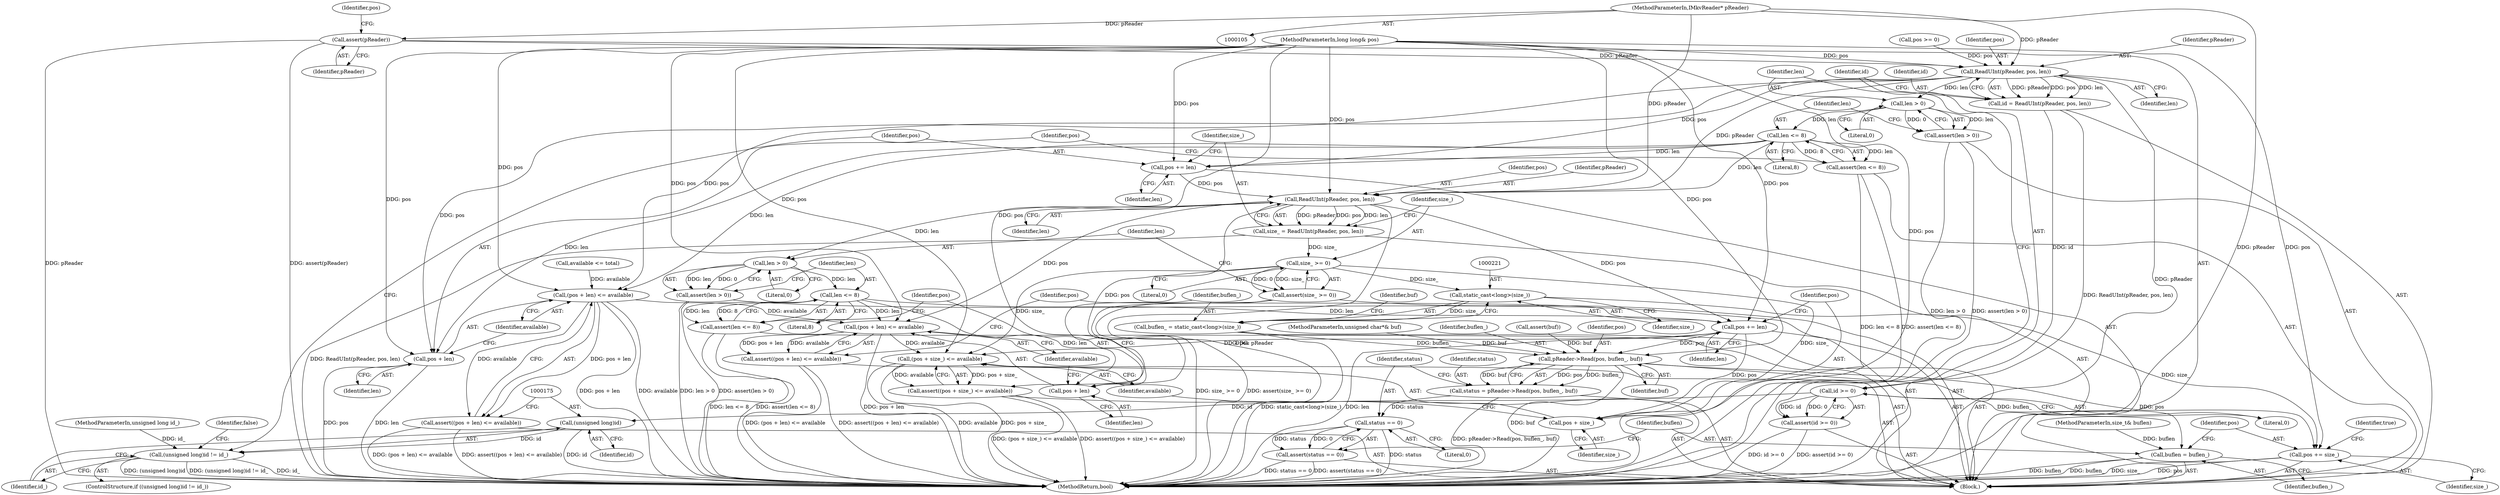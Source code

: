 digraph "1_Android_cc274e2abe8b2a6698a5c47d8aa4bb45f1f9538d_31@API" {
"1000112" [label="(Call,assert(pReader))"];
"1000106" [label="(MethodParameterIn,IMkvReader* pReader)"];
"1000150" [label="(Call,ReadUInt(pReader, pos, len))"];
"1000148" [label="(Call,id = ReadUInt(pReader, pos, len))"];
"1000155" [label="(Call,id >= 0)"];
"1000154" [label="(Call,assert(id >= 0))"];
"1000174" [label="(Call,(unsigned long)id)"];
"1000173" [label="(Call,(unsigned long)id != id_)"];
"1000159" [label="(Call,len > 0)"];
"1000158" [label="(Call,assert(len > 0))"];
"1000163" [label="(Call,len <= 8)"];
"1000162" [label="(Call,assert(len <= 8))"];
"1000167" [label="(Call,(pos + len) <= available)"];
"1000166" [label="(Call,assert((pos + len) <= available))"];
"1000203" [label="(Call,(pos + len) <= available)"];
"1000202" [label="(Call,assert((pos + len) <= available))"];
"1000212" [label="(Call,(pos + size_) <= available)"];
"1000211" [label="(Call,assert((pos + size_) <= available))"];
"1000168" [label="(Call,pos + len)"];
"1000180" [label="(Call,pos += len)"];
"1000186" [label="(Call,ReadUInt(pReader, pos, len))"];
"1000184" [label="(Call,size_ = ReadUInt(pReader, pos, len))"];
"1000191" [label="(Call,size_ >= 0)"];
"1000190" [label="(Call,assert(size_ >= 0))"];
"1000213" [label="(Call,pos + size_)"];
"1000220" [label="(Call,static_cast<long>(size_))"];
"1000218" [label="(Call,buflen_ = static_cast<long>(size_))"];
"1000228" [label="(Call,pReader->Read(pos, buflen_, buf))"];
"1000226" [label="(Call,status = pReader->Read(pos, buflen_, buf))"];
"1000233" [label="(Call,status == 0)"];
"1000232" [label="(Call,assert(status == 0))"];
"1000236" [label="(Call,buflen = buflen_)"];
"1000239" [label="(Call,pos += size_)"];
"1000195" [label="(Call,len > 0)"];
"1000194" [label="(Call,assert(len > 0))"];
"1000199" [label="(Call,len <= 8)"];
"1000198" [label="(Call,assert(len <= 8))"];
"1000204" [label="(Call,pos + len)"];
"1000208" [label="(Call,pos += len)"];
"1000244" [label="(MethodReturn,bool)"];
"1000195" [label="(Call,len > 0)"];
"1000228" [label="(Call,pReader->Read(pos, buflen_, buf))"];
"1000180" [label="(Call,pos += len)"];
"1000153" [label="(Identifier,len)"];
"1000235" [label="(Literal,0)"];
"1000155" [label="(Call,id >= 0)"];
"1000177" [label="(Identifier,id_)"];
"1000150" [label="(Call,ReadUInt(pReader, pos, len))"];
"1000216" [label="(Identifier,available)"];
"1000192" [label="(Identifier,size_)"];
"1000239" [label="(Call,pos += size_)"];
"1000111" [label="(Block,)"];
"1000169" [label="(Identifier,pos)"];
"1000106" [label="(MethodParameterIn,IMkvReader* pReader)"];
"1000112" [label="(Call,assert(pReader))"];
"1000198" [label="(Call,assert(len <= 8))"];
"1000193" [label="(Literal,0)"];
"1000189" [label="(Identifier,len)"];
"1000241" [label="(Identifier,size_)"];
"1000212" [label="(Call,(pos + size_) <= available)"];
"1000236" [label="(Call,buflen = buflen_)"];
"1000166" [label="(Call,assert((pos + len) <= available))"];
"1000181" [label="(Identifier,pos)"];
"1000213" [label="(Call,pos + size_)"];
"1000182" [label="(Identifier,len)"];
"1000194" [label="(Call,assert(len > 0))"];
"1000210" [label="(Identifier,len)"];
"1000226" [label="(Call,status = pReader->Read(pos, buflen_, buf))"];
"1000162" [label="(Call,assert(len <= 8))"];
"1000156" [label="(Identifier,id)"];
"1000108" [label="(MethodParameterIn,unsigned long id_)"];
"1000163" [label="(Call,len <= 8)"];
"1000203" [label="(Call,(pos + len) <= available)"];
"1000176" [label="(Identifier,id)"];
"1000233" [label="(Call,status == 0)"];
"1000219" [label="(Identifier,buflen_)"];
"1000232" [label="(Call,assert(status == 0))"];
"1000209" [label="(Identifier,pos)"];
"1000240" [label="(Identifier,pos)"];
"1000185" [label="(Identifier,size_)"];
"1000222" [label="(Identifier,size_)"];
"1000229" [label="(Identifier,pos)"];
"1000220" [label="(Call,static_cast<long>(size_))"];
"1000152" [label="(Identifier,pos)"];
"1000207" [label="(Identifier,available)"];
"1000238" [label="(Identifier,buflen_)"];
"1000199" [label="(Call,len <= 8)"];
"1000158" [label="(Call,assert(len > 0))"];
"1000116" [label="(Identifier,pos)"];
"1000214" [label="(Identifier,pos)"];
"1000137" [label="(Call,available <= total)"];
"1000204" [label="(Call,pos + len)"];
"1000234" [label="(Identifier,status)"];
"1000191" [label="(Call,size_ >= 0)"];
"1000171" [label="(Identifier,available)"];
"1000188" [label="(Identifier,pos)"];
"1000154" [label="(Call,assert(id >= 0))"];
"1000237" [label="(Identifier,buflen)"];
"1000110" [label="(MethodParameterIn,size_t& buflen)"];
"1000173" [label="(Call,(unsigned long)id != id_)"];
"1000170" [label="(Identifier,len)"];
"1000113" [label="(Identifier,pReader)"];
"1000151" [label="(Identifier,pReader)"];
"1000206" [label="(Identifier,len)"];
"1000164" [label="(Identifier,len)"];
"1000165" [label="(Literal,8)"];
"1000107" [label="(MethodParameterIn,long long& pos)"];
"1000202" [label="(Call,assert((pos + len) <= available))"];
"1000211" [label="(Call,assert((pos + size_) <= available))"];
"1000197" [label="(Literal,0)"];
"1000149" [label="(Identifier,id)"];
"1000187" [label="(Identifier,pReader)"];
"1000196" [label="(Identifier,len)"];
"1000225" [label="(Identifier,buf)"];
"1000231" [label="(Identifier,buf)"];
"1000167" [label="(Call,(pos + len) <= available)"];
"1000148" [label="(Call,id = ReadUInt(pReader, pos, len))"];
"1000243" [label="(Identifier,true)"];
"1000109" [label="(MethodParameterIn,unsigned char*& buf)"];
"1000190" [label="(Call,assert(size_ >= 0))"];
"1000157" [label="(Literal,0)"];
"1000200" [label="(Identifier,len)"];
"1000168" [label="(Call,pos + len)"];
"1000115" [label="(Call,pos >= 0)"];
"1000227" [label="(Identifier,status)"];
"1000186" [label="(Call,ReadUInt(pReader, pos, len))"];
"1000161" [label="(Literal,0)"];
"1000160" [label="(Identifier,len)"];
"1000174" [label="(Call,(unsigned long)id)"];
"1000230" [label="(Identifier,buflen_)"];
"1000184" [label="(Call,size_ = ReadUInt(pReader, pos, len))"];
"1000201" [label="(Literal,8)"];
"1000224" [label="(Call,assert(buf))"];
"1000159" [label="(Call,len > 0)"];
"1000208" [label="(Call,pos += len)"];
"1000218" [label="(Call,buflen_ = static_cast<long>(size_))"];
"1000179" [label="(Identifier,false)"];
"1000205" [label="(Identifier,pos)"];
"1000172" [label="(ControlStructure,if ((unsigned long)id != id_))"];
"1000215" [label="(Identifier,size_)"];
"1000112" -> "1000111"  [label="AST: "];
"1000112" -> "1000113"  [label="CFG: "];
"1000113" -> "1000112"  [label="AST: "];
"1000116" -> "1000112"  [label="CFG: "];
"1000112" -> "1000244"  [label="DDG: assert(pReader)"];
"1000112" -> "1000244"  [label="DDG: pReader"];
"1000106" -> "1000112"  [label="DDG: pReader"];
"1000112" -> "1000150"  [label="DDG: pReader"];
"1000106" -> "1000105"  [label="AST: "];
"1000106" -> "1000244"  [label="DDG: pReader"];
"1000106" -> "1000150"  [label="DDG: pReader"];
"1000106" -> "1000186"  [label="DDG: pReader"];
"1000150" -> "1000148"  [label="AST: "];
"1000150" -> "1000153"  [label="CFG: "];
"1000151" -> "1000150"  [label="AST: "];
"1000152" -> "1000150"  [label="AST: "];
"1000153" -> "1000150"  [label="AST: "];
"1000148" -> "1000150"  [label="CFG: "];
"1000150" -> "1000244"  [label="DDG: pReader"];
"1000150" -> "1000148"  [label="DDG: pReader"];
"1000150" -> "1000148"  [label="DDG: pos"];
"1000150" -> "1000148"  [label="DDG: len"];
"1000115" -> "1000150"  [label="DDG: pos"];
"1000107" -> "1000150"  [label="DDG: pos"];
"1000150" -> "1000159"  [label="DDG: len"];
"1000150" -> "1000167"  [label="DDG: pos"];
"1000150" -> "1000168"  [label="DDG: pos"];
"1000150" -> "1000180"  [label="DDG: pos"];
"1000150" -> "1000186"  [label="DDG: pReader"];
"1000148" -> "1000111"  [label="AST: "];
"1000149" -> "1000148"  [label="AST: "];
"1000156" -> "1000148"  [label="CFG: "];
"1000148" -> "1000244"  [label="DDG: ReadUInt(pReader, pos, len)"];
"1000148" -> "1000155"  [label="DDG: id"];
"1000155" -> "1000154"  [label="AST: "];
"1000155" -> "1000157"  [label="CFG: "];
"1000156" -> "1000155"  [label="AST: "];
"1000157" -> "1000155"  [label="AST: "];
"1000154" -> "1000155"  [label="CFG: "];
"1000155" -> "1000154"  [label="DDG: id"];
"1000155" -> "1000154"  [label="DDG: 0"];
"1000155" -> "1000174"  [label="DDG: id"];
"1000154" -> "1000111"  [label="AST: "];
"1000160" -> "1000154"  [label="CFG: "];
"1000154" -> "1000244"  [label="DDG: id >= 0"];
"1000154" -> "1000244"  [label="DDG: assert(id >= 0)"];
"1000174" -> "1000173"  [label="AST: "];
"1000174" -> "1000176"  [label="CFG: "];
"1000175" -> "1000174"  [label="AST: "];
"1000176" -> "1000174"  [label="AST: "];
"1000177" -> "1000174"  [label="CFG: "];
"1000174" -> "1000244"  [label="DDG: id"];
"1000174" -> "1000173"  [label="DDG: id"];
"1000173" -> "1000172"  [label="AST: "];
"1000173" -> "1000177"  [label="CFG: "];
"1000177" -> "1000173"  [label="AST: "];
"1000179" -> "1000173"  [label="CFG: "];
"1000181" -> "1000173"  [label="CFG: "];
"1000173" -> "1000244"  [label="DDG: (unsigned long)id != id_"];
"1000173" -> "1000244"  [label="DDG: id_"];
"1000173" -> "1000244"  [label="DDG: (unsigned long)id"];
"1000108" -> "1000173"  [label="DDG: id_"];
"1000159" -> "1000158"  [label="AST: "];
"1000159" -> "1000161"  [label="CFG: "];
"1000160" -> "1000159"  [label="AST: "];
"1000161" -> "1000159"  [label="AST: "];
"1000158" -> "1000159"  [label="CFG: "];
"1000159" -> "1000158"  [label="DDG: len"];
"1000159" -> "1000158"  [label="DDG: 0"];
"1000159" -> "1000163"  [label="DDG: len"];
"1000158" -> "1000111"  [label="AST: "];
"1000164" -> "1000158"  [label="CFG: "];
"1000158" -> "1000244"  [label="DDG: len > 0"];
"1000158" -> "1000244"  [label="DDG: assert(len > 0)"];
"1000163" -> "1000162"  [label="AST: "];
"1000163" -> "1000165"  [label="CFG: "];
"1000164" -> "1000163"  [label="AST: "];
"1000165" -> "1000163"  [label="AST: "];
"1000162" -> "1000163"  [label="CFG: "];
"1000163" -> "1000162"  [label="DDG: len"];
"1000163" -> "1000162"  [label="DDG: 8"];
"1000163" -> "1000167"  [label="DDG: len"];
"1000163" -> "1000168"  [label="DDG: len"];
"1000163" -> "1000180"  [label="DDG: len"];
"1000163" -> "1000186"  [label="DDG: len"];
"1000162" -> "1000111"  [label="AST: "];
"1000169" -> "1000162"  [label="CFG: "];
"1000162" -> "1000244"  [label="DDG: len <= 8"];
"1000162" -> "1000244"  [label="DDG: assert(len <= 8)"];
"1000167" -> "1000166"  [label="AST: "];
"1000167" -> "1000171"  [label="CFG: "];
"1000168" -> "1000167"  [label="AST: "];
"1000171" -> "1000167"  [label="AST: "];
"1000166" -> "1000167"  [label="CFG: "];
"1000167" -> "1000244"  [label="DDG: pos + len"];
"1000167" -> "1000244"  [label="DDG: available"];
"1000167" -> "1000166"  [label="DDG: pos + len"];
"1000167" -> "1000166"  [label="DDG: available"];
"1000107" -> "1000167"  [label="DDG: pos"];
"1000137" -> "1000167"  [label="DDG: available"];
"1000167" -> "1000203"  [label="DDG: available"];
"1000166" -> "1000111"  [label="AST: "];
"1000175" -> "1000166"  [label="CFG: "];
"1000166" -> "1000244"  [label="DDG: assert((pos + len) <= available)"];
"1000166" -> "1000244"  [label="DDG: (pos + len) <= available"];
"1000203" -> "1000202"  [label="AST: "];
"1000203" -> "1000207"  [label="CFG: "];
"1000204" -> "1000203"  [label="AST: "];
"1000207" -> "1000203"  [label="AST: "];
"1000202" -> "1000203"  [label="CFG: "];
"1000203" -> "1000244"  [label="DDG: pos + len"];
"1000203" -> "1000202"  [label="DDG: pos + len"];
"1000203" -> "1000202"  [label="DDG: available"];
"1000186" -> "1000203"  [label="DDG: pos"];
"1000107" -> "1000203"  [label="DDG: pos"];
"1000199" -> "1000203"  [label="DDG: len"];
"1000203" -> "1000212"  [label="DDG: available"];
"1000202" -> "1000111"  [label="AST: "];
"1000209" -> "1000202"  [label="CFG: "];
"1000202" -> "1000244"  [label="DDG: (pos + len) <= available"];
"1000202" -> "1000244"  [label="DDG: assert((pos + len) <= available)"];
"1000212" -> "1000211"  [label="AST: "];
"1000212" -> "1000216"  [label="CFG: "];
"1000213" -> "1000212"  [label="AST: "];
"1000216" -> "1000212"  [label="AST: "];
"1000211" -> "1000212"  [label="CFG: "];
"1000212" -> "1000244"  [label="DDG: available"];
"1000212" -> "1000244"  [label="DDG: pos + size_"];
"1000212" -> "1000211"  [label="DDG: pos + size_"];
"1000212" -> "1000211"  [label="DDG: available"];
"1000208" -> "1000212"  [label="DDG: pos"];
"1000107" -> "1000212"  [label="DDG: pos"];
"1000191" -> "1000212"  [label="DDG: size_"];
"1000211" -> "1000111"  [label="AST: "];
"1000219" -> "1000211"  [label="CFG: "];
"1000211" -> "1000244"  [label="DDG: (pos + size_) <= available"];
"1000211" -> "1000244"  [label="DDG: assert((pos + size_) <= available)"];
"1000168" -> "1000170"  [label="CFG: "];
"1000169" -> "1000168"  [label="AST: "];
"1000170" -> "1000168"  [label="AST: "];
"1000171" -> "1000168"  [label="CFG: "];
"1000168" -> "1000244"  [label="DDG: pos"];
"1000168" -> "1000244"  [label="DDG: len"];
"1000107" -> "1000168"  [label="DDG: pos"];
"1000180" -> "1000111"  [label="AST: "];
"1000180" -> "1000182"  [label="CFG: "];
"1000181" -> "1000180"  [label="AST: "];
"1000182" -> "1000180"  [label="AST: "];
"1000185" -> "1000180"  [label="CFG: "];
"1000107" -> "1000180"  [label="DDG: pos"];
"1000180" -> "1000186"  [label="DDG: pos"];
"1000186" -> "1000184"  [label="AST: "];
"1000186" -> "1000189"  [label="CFG: "];
"1000187" -> "1000186"  [label="AST: "];
"1000188" -> "1000186"  [label="AST: "];
"1000189" -> "1000186"  [label="AST: "];
"1000184" -> "1000186"  [label="CFG: "];
"1000186" -> "1000244"  [label="DDG: pReader"];
"1000186" -> "1000184"  [label="DDG: pReader"];
"1000186" -> "1000184"  [label="DDG: pos"];
"1000186" -> "1000184"  [label="DDG: len"];
"1000107" -> "1000186"  [label="DDG: pos"];
"1000186" -> "1000195"  [label="DDG: len"];
"1000186" -> "1000204"  [label="DDG: pos"];
"1000186" -> "1000208"  [label="DDG: pos"];
"1000184" -> "1000111"  [label="AST: "];
"1000185" -> "1000184"  [label="AST: "];
"1000192" -> "1000184"  [label="CFG: "];
"1000184" -> "1000244"  [label="DDG: ReadUInt(pReader, pos, len)"];
"1000184" -> "1000191"  [label="DDG: size_"];
"1000191" -> "1000190"  [label="AST: "];
"1000191" -> "1000193"  [label="CFG: "];
"1000192" -> "1000191"  [label="AST: "];
"1000193" -> "1000191"  [label="AST: "];
"1000190" -> "1000191"  [label="CFG: "];
"1000191" -> "1000190"  [label="DDG: size_"];
"1000191" -> "1000190"  [label="DDG: 0"];
"1000191" -> "1000213"  [label="DDG: size_"];
"1000191" -> "1000220"  [label="DDG: size_"];
"1000190" -> "1000111"  [label="AST: "];
"1000196" -> "1000190"  [label="CFG: "];
"1000190" -> "1000244"  [label="DDG: assert(size_ >= 0)"];
"1000190" -> "1000244"  [label="DDG: size_ >= 0"];
"1000213" -> "1000215"  [label="CFG: "];
"1000214" -> "1000213"  [label="AST: "];
"1000215" -> "1000213"  [label="AST: "];
"1000216" -> "1000213"  [label="CFG: "];
"1000208" -> "1000213"  [label="DDG: pos"];
"1000107" -> "1000213"  [label="DDG: pos"];
"1000220" -> "1000218"  [label="AST: "];
"1000220" -> "1000222"  [label="CFG: "];
"1000221" -> "1000220"  [label="AST: "];
"1000222" -> "1000220"  [label="AST: "];
"1000218" -> "1000220"  [label="CFG: "];
"1000220" -> "1000218"  [label="DDG: size_"];
"1000220" -> "1000239"  [label="DDG: size_"];
"1000218" -> "1000111"  [label="AST: "];
"1000219" -> "1000218"  [label="AST: "];
"1000225" -> "1000218"  [label="CFG: "];
"1000218" -> "1000244"  [label="DDG: static_cast<long>(size_)"];
"1000218" -> "1000228"  [label="DDG: buflen_"];
"1000228" -> "1000226"  [label="AST: "];
"1000228" -> "1000231"  [label="CFG: "];
"1000229" -> "1000228"  [label="AST: "];
"1000230" -> "1000228"  [label="AST: "];
"1000231" -> "1000228"  [label="AST: "];
"1000226" -> "1000228"  [label="CFG: "];
"1000228" -> "1000244"  [label="DDG: buf"];
"1000228" -> "1000226"  [label="DDG: pos"];
"1000228" -> "1000226"  [label="DDG: buflen_"];
"1000228" -> "1000226"  [label="DDG: buf"];
"1000107" -> "1000228"  [label="DDG: pos"];
"1000208" -> "1000228"  [label="DDG: pos"];
"1000224" -> "1000228"  [label="DDG: buf"];
"1000109" -> "1000228"  [label="DDG: buf"];
"1000228" -> "1000236"  [label="DDG: buflen_"];
"1000228" -> "1000239"  [label="DDG: pos"];
"1000226" -> "1000111"  [label="AST: "];
"1000227" -> "1000226"  [label="AST: "];
"1000234" -> "1000226"  [label="CFG: "];
"1000226" -> "1000244"  [label="DDG: pReader->Read(pos, buflen_, buf)"];
"1000226" -> "1000233"  [label="DDG: status"];
"1000233" -> "1000232"  [label="AST: "];
"1000233" -> "1000235"  [label="CFG: "];
"1000234" -> "1000233"  [label="AST: "];
"1000235" -> "1000233"  [label="AST: "];
"1000232" -> "1000233"  [label="CFG: "];
"1000233" -> "1000244"  [label="DDG: status"];
"1000233" -> "1000232"  [label="DDG: status"];
"1000233" -> "1000232"  [label="DDG: 0"];
"1000232" -> "1000111"  [label="AST: "];
"1000237" -> "1000232"  [label="CFG: "];
"1000232" -> "1000244"  [label="DDG: status == 0"];
"1000232" -> "1000244"  [label="DDG: assert(status == 0)"];
"1000236" -> "1000111"  [label="AST: "];
"1000236" -> "1000238"  [label="CFG: "];
"1000237" -> "1000236"  [label="AST: "];
"1000238" -> "1000236"  [label="AST: "];
"1000240" -> "1000236"  [label="CFG: "];
"1000236" -> "1000244"  [label="DDG: buflen"];
"1000236" -> "1000244"  [label="DDG: buflen_"];
"1000110" -> "1000236"  [label="DDG: buflen"];
"1000239" -> "1000111"  [label="AST: "];
"1000239" -> "1000241"  [label="CFG: "];
"1000240" -> "1000239"  [label="AST: "];
"1000241" -> "1000239"  [label="AST: "];
"1000243" -> "1000239"  [label="CFG: "];
"1000239" -> "1000244"  [label="DDG: pos"];
"1000239" -> "1000244"  [label="DDG: size_"];
"1000107" -> "1000239"  [label="DDG: pos"];
"1000195" -> "1000194"  [label="AST: "];
"1000195" -> "1000197"  [label="CFG: "];
"1000196" -> "1000195"  [label="AST: "];
"1000197" -> "1000195"  [label="AST: "];
"1000194" -> "1000195"  [label="CFG: "];
"1000195" -> "1000194"  [label="DDG: len"];
"1000195" -> "1000194"  [label="DDG: 0"];
"1000195" -> "1000199"  [label="DDG: len"];
"1000194" -> "1000111"  [label="AST: "];
"1000200" -> "1000194"  [label="CFG: "];
"1000194" -> "1000244"  [label="DDG: assert(len > 0)"];
"1000194" -> "1000244"  [label="DDG: len > 0"];
"1000199" -> "1000198"  [label="AST: "];
"1000199" -> "1000201"  [label="CFG: "];
"1000200" -> "1000199"  [label="AST: "];
"1000201" -> "1000199"  [label="AST: "];
"1000198" -> "1000199"  [label="CFG: "];
"1000199" -> "1000198"  [label="DDG: len"];
"1000199" -> "1000198"  [label="DDG: 8"];
"1000199" -> "1000204"  [label="DDG: len"];
"1000199" -> "1000208"  [label="DDG: len"];
"1000198" -> "1000111"  [label="AST: "];
"1000205" -> "1000198"  [label="CFG: "];
"1000198" -> "1000244"  [label="DDG: len <= 8"];
"1000198" -> "1000244"  [label="DDG: assert(len <= 8)"];
"1000204" -> "1000206"  [label="CFG: "];
"1000205" -> "1000204"  [label="AST: "];
"1000206" -> "1000204"  [label="AST: "];
"1000207" -> "1000204"  [label="CFG: "];
"1000107" -> "1000204"  [label="DDG: pos"];
"1000208" -> "1000111"  [label="AST: "];
"1000208" -> "1000210"  [label="CFG: "];
"1000209" -> "1000208"  [label="AST: "];
"1000210" -> "1000208"  [label="AST: "];
"1000214" -> "1000208"  [label="CFG: "];
"1000208" -> "1000244"  [label="DDG: len"];
"1000107" -> "1000208"  [label="DDG: pos"];
}
